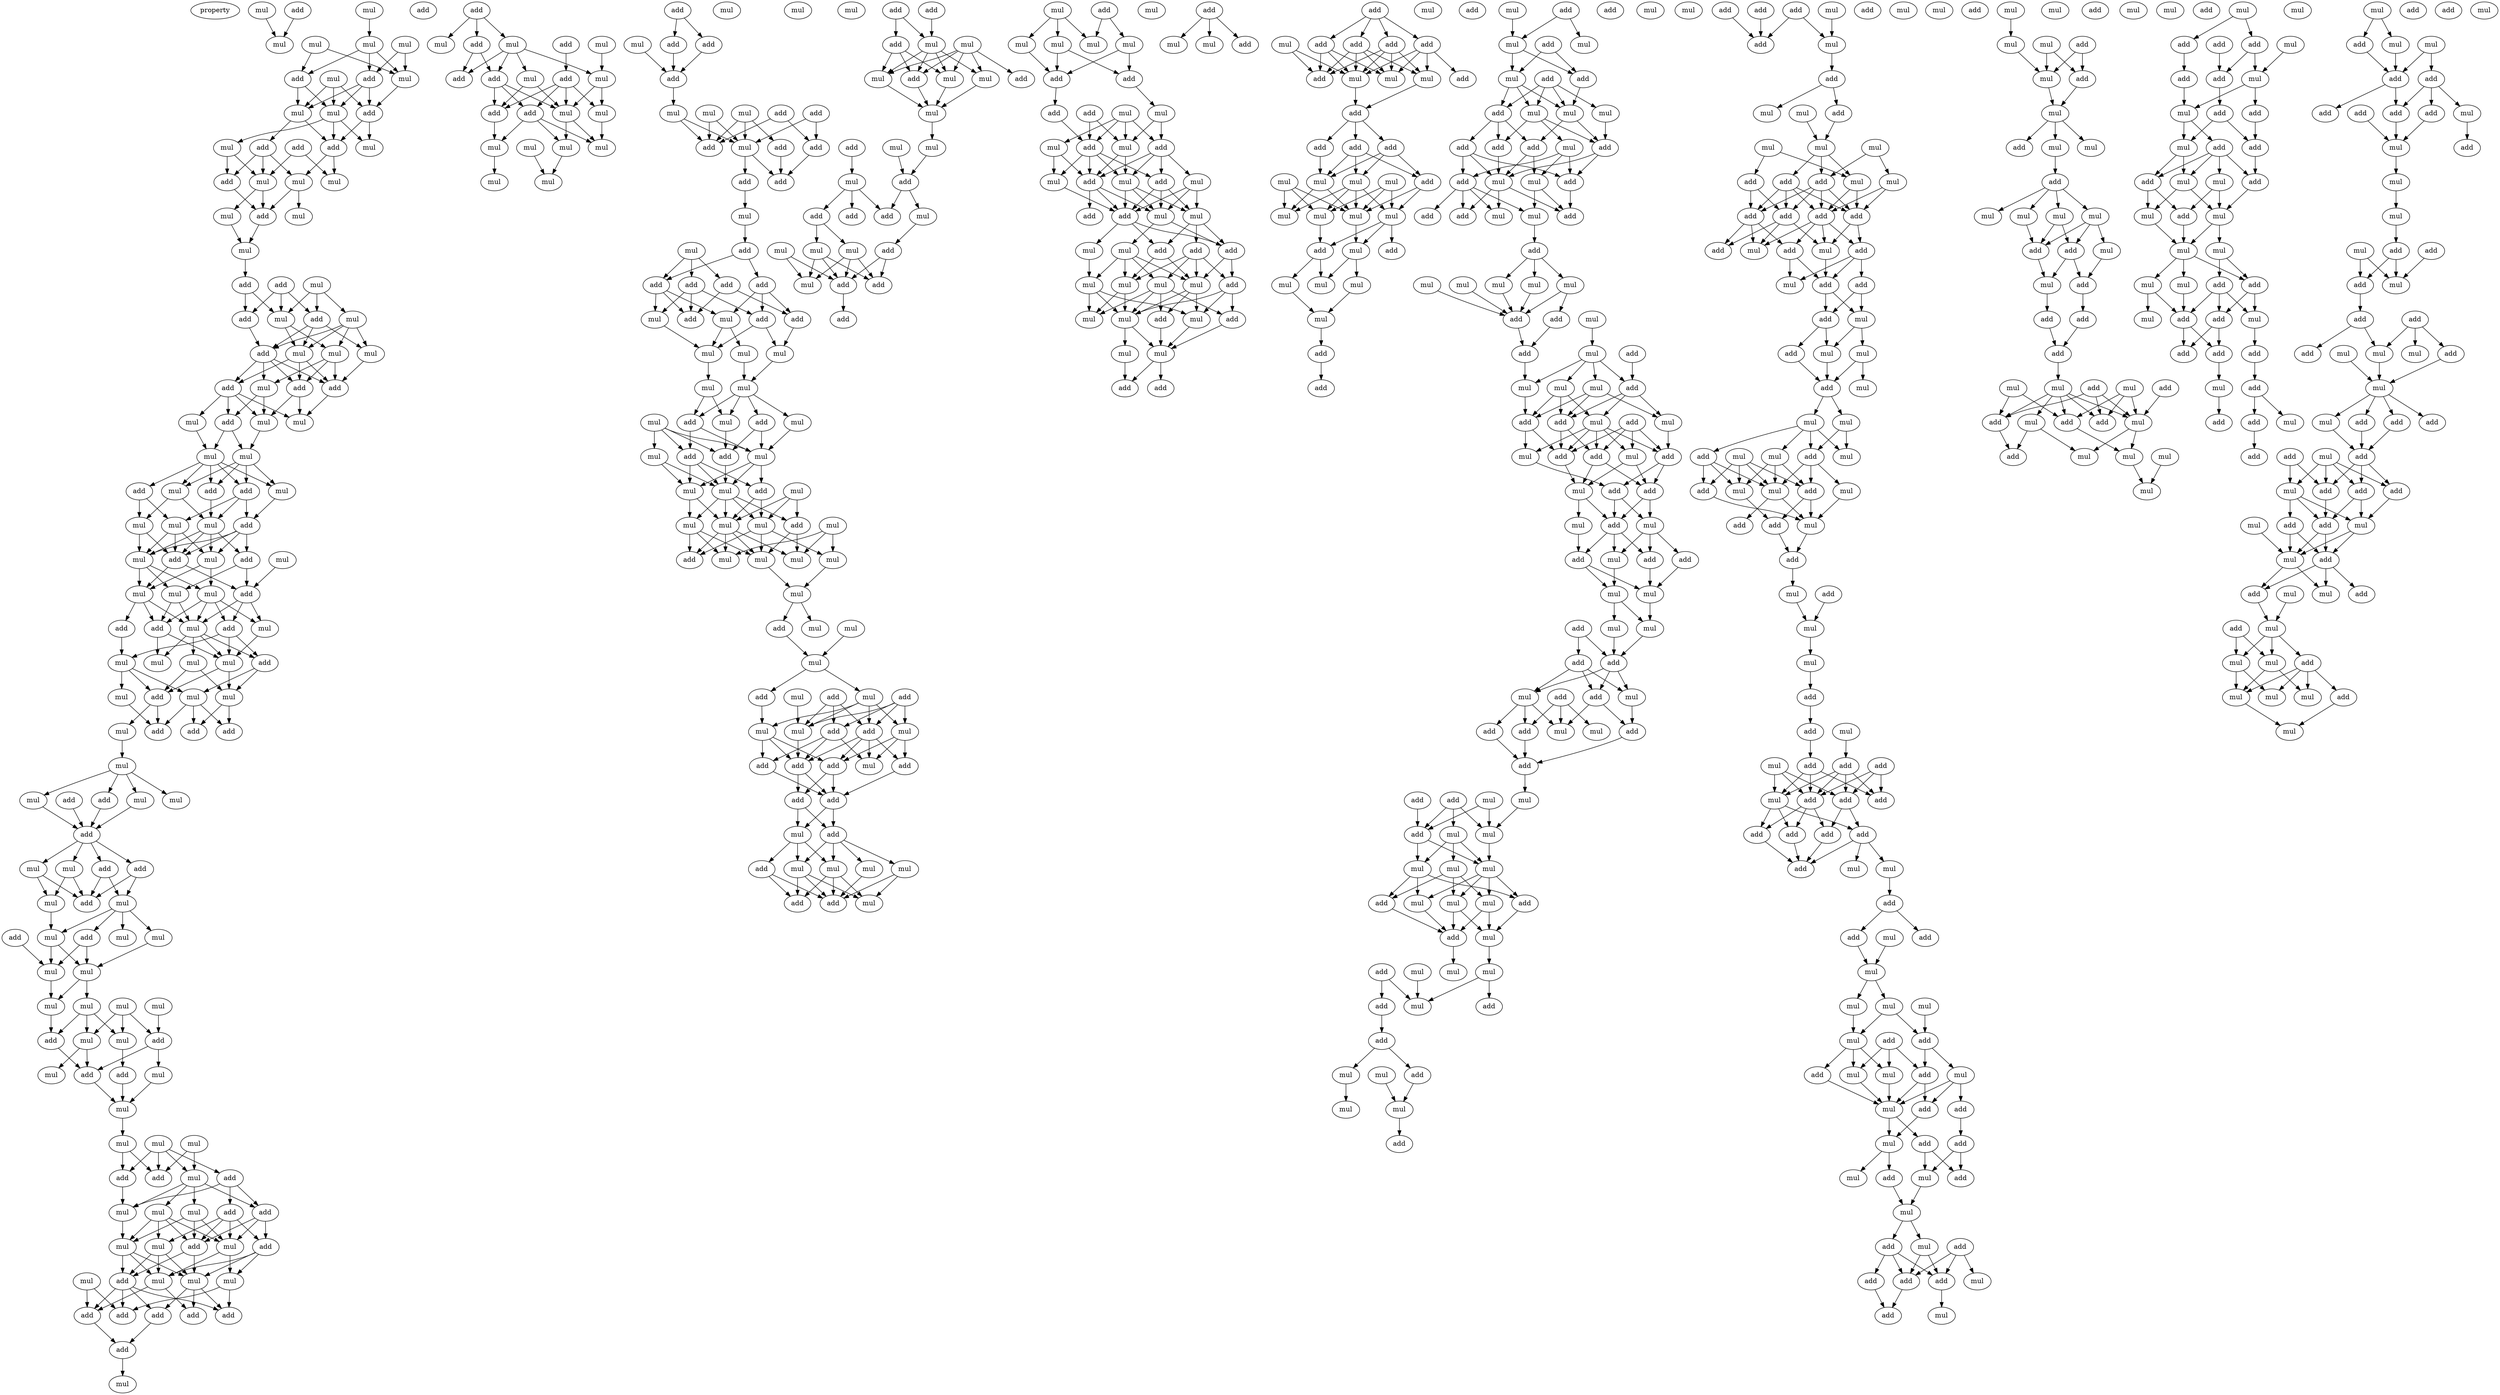 digraph {
    node [fontcolor=black]
    property [mul=2,lf=2.0]
    0 [ label = mul ];
    1 [ label = add ];
    2 [ label = mul ];
    3 [ label = mul ];
    4 [ label = mul ];
    5 [ label = mul ];
    6 [ label = mul ];
    7 [ label = add ];
    8 [ label = mul ];
    9 [ label = mul ];
    10 [ label = add ];
    11 [ label = add ];
    12 [ label = mul ];
    13 [ label = mul ];
    14 [ label = add ];
    15 [ label = add ];
    16 [ label = mul ];
    17 [ label = add ];
    18 [ label = mul ];
    19 [ label = mul ];
    20 [ label = mul ];
    21 [ label = mul ];
    22 [ label = add ];
    23 [ label = mul ];
    24 [ label = mul ];
    25 [ label = add ];
    26 [ label = mul ];
    27 [ label = add ];
    28 [ label = add ];
    29 [ label = mul ];
    30 [ label = mul ];
    31 [ label = add ];
    32 [ label = mul ];
    33 [ label = add ];
    34 [ label = add ];
    35 [ label = mul ];
    36 [ label = mul ];
    37 [ label = mul ];
    38 [ label = mul ];
    39 [ label = add ];
    40 [ label = add ];
    41 [ label = add ];
    42 [ label = add ];
    43 [ label = mul ];
    44 [ label = mul ];
    45 [ label = mul ];
    46 [ label = mul ];
    47 [ label = mul ];
    48 [ label = mul ];
    49 [ label = add ];
    50 [ label = mul ];
    51 [ label = add ];
    52 [ label = add ];
    53 [ label = add ];
    54 [ label = mul ];
    55 [ label = mul ];
    56 [ label = mul ];
    57 [ label = mul ];
    58 [ label = mul ];
    59 [ label = mul ];
    60 [ label = add ];
    61 [ label = add ];
    62 [ label = mul ];
    63 [ label = add ];
    64 [ label = mul ];
    65 [ label = mul ];
    66 [ label = add ];
    67 [ label = add ];
    68 [ label = mul ];
    69 [ label = mul ];
    70 [ label = add ];
    71 [ label = add ];
    72 [ label = mul ];
    73 [ label = mul ];
    74 [ label = mul ];
    75 [ label = mul ];
    76 [ label = mul ];
    77 [ label = mul ];
    78 [ label = add ];
    79 [ label = mul ];
    80 [ label = add ];
    81 [ label = mul ];
    82 [ label = add ];
    83 [ label = add ];
    84 [ label = mul ];
    85 [ label = add ];
    86 [ label = add ];
    87 [ label = mul ];
    88 [ label = mul ];
    89 [ label = mul ];
    90 [ label = add ];
    91 [ label = mul ];
    92 [ label = mul ];
    93 [ label = add ];
    94 [ label = add ];
    95 [ label = mul ];
    96 [ label = add ];
    97 [ label = mul ];
    98 [ label = mul ];
    99 [ label = add ];
    100 [ label = add ];
    101 [ label = mul ];
    102 [ label = mul ];
    103 [ label = mul ];
    104 [ label = mul ];
    105 [ label = mul ];
    106 [ label = mul ];
    107 [ label = mul ];
    108 [ label = mul ];
    109 [ label = mul ];
    110 [ label = add ];
    111 [ label = add ];
    112 [ label = mul ];
    113 [ label = mul ];
    114 [ label = add ];
    115 [ label = mul ];
    116 [ label = add ];
    117 [ label = mul ];
    118 [ label = mul ];
    119 [ label = mul ];
    120 [ label = mul ];
    121 [ label = add ];
    122 [ label = add ];
    123 [ label = mul ];
    124 [ label = add ];
    125 [ label = mul ];
    126 [ label = mul ];
    127 [ label = add ];
    128 [ label = add ];
    129 [ label = mul ];
    130 [ label = mul ];
    131 [ label = mul ];
    132 [ label = mul ];
    133 [ label = add ];
    134 [ label = add ];
    135 [ label = add ];
    136 [ label = mul ];
    137 [ label = mul ];
    138 [ label = mul ];
    139 [ label = mul ];
    140 [ label = add ];
    141 [ label = add ];
    142 [ label = add ];
    143 [ label = add ];
    144 [ label = add ];
    145 [ label = add ];
    146 [ label = add ];
    147 [ label = mul ];
    148 [ label = add ];
    149 [ label = mul ];
    150 [ label = add ];
    151 [ label = add ];
    152 [ label = mul ];
    153 [ label = mul ];
    154 [ label = add ];
    155 [ label = mul ];
    156 [ label = add ];
    157 [ label = mul ];
    158 [ label = add ];
    159 [ label = mul ];
    160 [ label = mul ];
    161 [ label = add ];
    162 [ label = add ];
    163 [ label = mul ];
    164 [ label = mul ];
    165 [ label = mul ];
    166 [ label = mul ];
    167 [ label = mul ];
    168 [ label = mul ];
    169 [ label = add ];
    170 [ label = mul ];
    171 [ label = mul ];
    172 [ label = add ];
    173 [ label = add ];
    174 [ label = add ];
    175 [ label = mul ];
    176 [ label = mul ];
    177 [ label = add ];
    178 [ label = mul ];
    179 [ label = add ];
    180 [ label = mul ];
    181 [ label = add ];
    182 [ label = add ];
    183 [ label = add ];
    184 [ label = mul ];
    185 [ label = add ];
    186 [ label = add ];
    187 [ label = mul ];
    188 [ label = mul ];
    189 [ label = add ];
    190 [ label = add ];
    191 [ label = add ];
    192 [ label = add ];
    193 [ label = add ];
    194 [ label = add ];
    195 [ label = add ];
    196 [ label = mul ];
    197 [ label = add ];
    198 [ label = mul ];
    199 [ label = mul ];
    200 [ label = mul ];
    201 [ label = mul ];
    202 [ label = mul ];
    203 [ label = mul ];
    204 [ label = mul ];
    205 [ label = mul ];
    206 [ label = add ];
    207 [ label = mul ];
    208 [ label = add ];
    209 [ label = mul ];
    210 [ label = mul ];
    211 [ label = add ];
    212 [ label = add ];
    213 [ label = mul ];
    214 [ label = add ];
    215 [ label = mul ];
    216 [ label = mul ];
    217 [ label = mul ];
    218 [ label = mul ];
    219 [ label = mul ];
    220 [ label = mul ];
    221 [ label = add ];
    222 [ label = mul ];
    223 [ label = mul ];
    224 [ label = add ];
    225 [ label = mul ];
    226 [ label = mul ];
    227 [ label = mul ];
    228 [ label = mul ];
    229 [ label = mul ];
    230 [ label = mul ];
    231 [ label = add ];
    232 [ label = mul ];
    233 [ label = add ];
    234 [ label = mul ];
    235 [ label = add ];
    236 [ label = add ];
    237 [ label = mul ];
    238 [ label = mul ];
    239 [ label = mul ];
    240 [ label = mul ];
    241 [ label = add ];
    242 [ label = add ];
    243 [ label = add ];
    244 [ label = add ];
    245 [ label = mul ];
    246 [ label = add ];
    247 [ label = add ];
    248 [ label = add ];
    249 [ label = add ];
    250 [ label = mul ];
    251 [ label = add ];
    252 [ label = mul ];
    253 [ label = mul ];
    254 [ label = mul ];
    255 [ label = mul ];
    256 [ label = add ];
    257 [ label = add ];
    258 [ label = add ];
    259 [ label = mul ];
    260 [ label = add ];
    261 [ label = add ];
    262 [ label = add ];
    263 [ label = mul ];
    264 [ label = mul ];
    265 [ label = add ];
    266 [ label = mul ];
    267 [ label = add ];
    268 [ label = mul ];
    269 [ label = mul ];
    270 [ label = mul ];
    271 [ label = mul ];
    272 [ label = add ];
    273 [ label = mul ];
    274 [ label = add ];
    275 [ label = mul ];
    276 [ label = add ];
    277 [ label = mul ];
    278 [ label = add ];
    279 [ label = add ];
    280 [ label = mul ];
    281 [ label = mul ];
    282 [ label = add ];
    283 [ label = mul ];
    284 [ label = mul ];
    285 [ label = add ];
    286 [ label = add ];
    287 [ label = add ];
    288 [ label = mul ];
    289 [ label = add ];
    290 [ label = mul ];
    291 [ label = mul ];
    292 [ label = mul ];
    293 [ label = mul ];
    294 [ label = mul ];
    295 [ label = add ];
    296 [ label = add ];
    297 [ label = mul ];
    298 [ label = add ];
    299 [ label = add ];
    300 [ label = mul ];
    301 [ label = add ];
    302 [ label = add ];
    303 [ label = mul ];
    304 [ label = mul ];
    305 [ label = mul ];
    306 [ label = add ];
    307 [ label = add ];
    308 [ label = mul ];
    309 [ label = mul ];
    310 [ label = add ];
    311 [ label = add ];
    312 [ label = mul ];
    313 [ label = mul ];
    314 [ label = mul ];
    315 [ label = add ];
    316 [ label = mul ];
    317 [ label = add ];
    318 [ label = add ];
    319 [ label = add ];
    320 [ label = mul ];
    321 [ label = mul ];
    322 [ label = mul ];
    323 [ label = mul ];
    324 [ label = mul ];
    325 [ label = add ];
    326 [ label = mul ];
    327 [ label = mul ];
    328 [ label = add ];
    329 [ label = mul ];
    330 [ label = mul ];
    331 [ label = add ];
    332 [ label = add ];
    333 [ label = add ];
    334 [ label = mul ];
    335 [ label = mul ];
    336 [ label = add ];
    337 [ label = add ];
    338 [ label = add ];
    339 [ label = add ];
    340 [ label = add ];
    341 [ label = add ];
    342 [ label = mul ];
    343 [ label = mul ];
    344 [ label = mul ];
    345 [ label = add ];
    346 [ label = mul ];
    347 [ label = add ];
    348 [ label = add ];
    349 [ label = add ];
    350 [ label = add ];
    351 [ label = add ];
    352 [ label = mul ];
    353 [ label = mul ];
    354 [ label = mul ];
    355 [ label = mul ];
    356 [ label = add ];
    357 [ label = mul ];
    358 [ label = mul ];
    359 [ label = mul ];
    360 [ label = mul ];
    361 [ label = mul ];
    362 [ label = add ];
    363 [ label = add ];
    364 [ label = mul ];
    365 [ label = mul ];
    366 [ label = mul ];
    367 [ label = mul ];
    368 [ label = mul ];
    369 [ label = add ];
    370 [ label = add ];
    371 [ label = add ];
    372 [ label = add ];
    373 [ label = mul ];
    374 [ label = mul ];
    375 [ label = add ];
    376 [ label = mul ];
    377 [ label = add ];
    378 [ label = mul ];
    379 [ label = add ];
    380 [ label = mul ];
    381 [ label = mul ];
    382 [ label = mul ];
    383 [ label = add ];
    384 [ label = mul ];
    385 [ label = add ];
    386 [ label = add ];
    387 [ label = add ];
    388 [ label = add ];
    389 [ label = mul ];
    390 [ label = mul ];
    391 [ label = add ];
    392 [ label = add ];
    393 [ label = mul ];
    394 [ label = mul ];
    395 [ label = add ];
    396 [ label = add ];
    397 [ label = add ];
    398 [ label = add ];
    399 [ label = mul ];
    400 [ label = mul ];
    401 [ label = mul ];
    402 [ label = mul ];
    403 [ label = mul ];
    404 [ label = add ];
    405 [ label = mul ];
    406 [ label = add ];
    407 [ label = add ];
    408 [ label = add ];
    409 [ label = mul ];
    410 [ label = add ];
    411 [ label = mul ];
    412 [ label = mul ];
    413 [ label = mul ];
    414 [ label = mul ];
    415 [ label = add ];
    416 [ label = mul ];
    417 [ label = add ];
    418 [ label = add ];
    419 [ label = mul ];
    420 [ label = mul ];
    421 [ label = add ];
    422 [ label = add ];
    423 [ label = add ];
    424 [ label = mul ];
    425 [ label = add ];
    426 [ label = add ];
    427 [ label = add ];
    428 [ label = mul ];
    429 [ label = mul ];
    430 [ label = mul ];
    431 [ label = add ];
    432 [ label = add ];
    433 [ label = add ];
    434 [ label = add ];
    435 [ label = mul ];
    436 [ label = mul ];
    437 [ label = mul ];
    438 [ label = add ];
    439 [ label = mul ];
    440 [ label = add ];
    441 [ label = add ];
    442 [ label = add ];
    443 [ label = mul ];
    444 [ label = mul ];
    445 [ label = add ];
    446 [ label = mul ];
    447 [ label = add ];
    448 [ label = mul ];
    449 [ label = add ];
    450 [ label = add ];
    451 [ label = add ];
    452 [ label = add ];
    453 [ label = mul ];
    454 [ label = mul ];
    455 [ label = add ];
    456 [ label = add ];
    457 [ label = mul ];
    458 [ label = mul ];
    459 [ label = mul ];
    460 [ label = mul ];
    461 [ label = mul ];
    462 [ label = add ];
    463 [ label = mul ];
    464 [ label = add ];
    465 [ label = mul ];
    466 [ label = mul ];
    467 [ label = add ];
    468 [ label = mul ];
    469 [ label = mul ];
    470 [ label = add ];
    471 [ label = mul ];
    472 [ label = mul ];
    473 [ label = mul ];
    474 [ label = add ];
    475 [ label = add ];
    476 [ label = add ];
    477 [ label = mul ];
    478 [ label = mul ];
    479 [ label = add ];
    480 [ label = mul ];
    481 [ label = mul ];
    482 [ label = mul ];
    483 [ label = mul ];
    484 [ label = add ];
    485 [ label = add ];
    486 [ label = mul ];
    487 [ label = add ];
    488 [ label = add ];
    489 [ label = add ];
    490 [ label = add ];
    491 [ label = mul ];
    492 [ label = add ];
    493 [ label = mul ];
    494 [ label = mul ];
    495 [ label = add ];
    496 [ label = mul ];
    497 [ label = mul ];
    498 [ label = mul ];
    499 [ label = add ];
    500 [ label = add ];
    501 [ label = add ];
    502 [ label = mul ];
    503 [ label = mul ];
    504 [ label = add ];
    505 [ label = add ];
    506 [ label = add ];
    507 [ label = add ];
    508 [ label = add ];
    509 [ label = add ];
    510 [ label = mul ];
    511 [ label = mul ];
    512 [ label = add ];
    513 [ label = add ];
    514 [ label = add ];
    515 [ label = mul ];
    516 [ label = mul ];
    517 [ label = add ];
    518 [ label = add ];
    519 [ label = mul ];
    520 [ label = mul ];
    521 [ label = add ];
    522 [ label = mul ];
    523 [ label = mul ];
    524 [ label = mul ];
    525 [ label = mul ];
    526 [ label = add ];
    527 [ label = add ];
    528 [ label = mul ];
    529 [ label = mul ];
    530 [ label = mul ];
    531 [ label = mul ];
    532 [ label = mul ];
    533 [ label = add ];
    534 [ label = add ];
    535 [ label = add ];
    536 [ label = mul ];
    537 [ label = add ];
    538 [ label = add ];
    539 [ label = mul ];
    540 [ label = add ];
    541 [ label = mul ];
    542 [ label = mul ];
    543 [ label = mul ];
    544 [ label = add ];
    545 [ label = add ];
    546 [ label = mul ];
    547 [ label = mul ];
    548 [ label = add ];
    549 [ label = add ];
    550 [ label = add ];
    551 [ label = add ];
    552 [ label = add ];
    553 [ label = mul ];
    554 [ label = add ];
    555 [ label = add ];
    556 [ label = add ];
    557 [ label = mul ];
    558 [ label = add ];
    559 [ label = add ];
    560 [ label = add ];
    561 [ label = mul ];
    562 [ label = mul ];
    563 [ label = add ];
    564 [ label = add ];
    565 [ label = add ];
    566 [ label = mul ];
    567 [ label = mul ];
    568 [ label = mul ];
    569 [ label = mul ];
    570 [ label = mul ];
    571 [ label = mul ];
    572 [ label = add ];
    573 [ label = add ];
    574 [ label = add ];
    575 [ label = mul ];
    576 [ label = add ];
    577 [ label = mul ];
    578 [ label = mul ];
    579 [ label = add ];
    580 [ label = add ];
    581 [ label = mul ];
    582 [ label = mul ];
    583 [ label = add ];
    584 [ label = add ];
    585 [ label = mul ];
    586 [ label = add ];
    587 [ label = mul ];
    588 [ label = add ];
    589 [ label = mul ];
    590 [ label = mul ];
    591 [ label = add ];
    592 [ label = add ];
    593 [ label = mul ];
    594 [ label = add ];
    595 [ label = add ];
    596 [ label = add ];
    597 [ label = add ];
    598 [ label = mul ];
    599 [ label = add ];
    600 [ label = mul ];
    601 [ label = mul ];
    602 [ label = mul ];
    603 [ label = mul ];
    604 [ label = add ];
    605 [ label = add ];
    606 [ label = mul ];
    607 [ label = add ];
    608 [ label = mul ];
    609 [ label = add ];
    610 [ label = mul ];
    611 [ label = mul ];
    612 [ label = mul ];
    613 [ label = add ];
    614 [ label = mul ];
    615 [ label = mul ];
    616 [ label = mul ];
    617 [ label = mul ];
    618 [ label = add ];
    619 [ label = add ];
    620 [ label = mul ];
    621 [ label = mul ];
    622 [ label = add ];
    623 [ label = mul ];
    624 [ label = add ];
    625 [ label = add ];
    626 [ label = add ];
    627 [ label = add ];
    628 [ label = mul ];
    629 [ label = mul ];
    630 [ label = add ];
    631 [ label = add ];
    632 [ label = mul ];
    633 [ label = add ];
    634 [ label = add ];
    635 [ label = mul ];
    636 [ label = mul ];
    637 [ label = add ];
    638 [ label = mul ];
    639 [ label = mul ];
    640 [ label = add ];
    641 [ label = mul ];
    642 [ label = mul ];
    643 [ label = mul ];
    644 [ label = mul ];
    645 [ label = add ];
    646 [ label = add ];
    647 [ label = add ];
    648 [ label = mul ];
    649 [ label = add ];
    650 [ label = add ];
    651 [ label = add ];
    652 [ label = mul ];
    653 [ label = add ];
    654 [ label = mul ];
    655 [ label = add ];
    656 [ label = add ];
    657 [ label = add ];
    658 [ label = add ];
    659 [ label = mul ];
    660 [ label = mul ];
    661 [ label = mul ];
    662 [ label = mul ];
    663 [ label = add ];
    664 [ label = mul ];
    665 [ label = mul ];
    666 [ label = add ];
    667 [ label = mul ];
    668 [ label = mul ];
    669 [ label = add ];
    670 [ label = add ];
    671 [ label = mul ];
    672 [ label = add ];
    673 [ label = mul ];
    674 [ label = add ];
    675 [ label = add ];
    676 [ label = add ];
    677 [ label = add ];
    678 [ label = mul ];
    679 [ label = mul ];
    680 [ label = add ];
    681 [ label = add ];
    682 [ label = add ];
    683 [ label = mul ];
    684 [ label = mul ];
    685 [ label = add ];
    686 [ label = mul ];
    687 [ label = mul ];
    688 [ label = add ];
    689 [ label = add ];
    690 [ label = add ];
    691 [ label = add ];
    692 [ label = add ];
    693 [ label = add ];
    694 [ label = add ];
    695 [ label = mul ];
    696 [ label = add ];
    697 [ label = mul ];
    698 [ label = mul ];
    699 [ label = mul ];
    700 [ label = add ];
    701 [ label = add ];
    702 [ label = add ];
    703 [ label = mul ];
    704 [ label = add ];
    705 [ label = mul ];
    706 [ label = add ];
    707 [ label = mul ];
    708 [ label = add ];
    709 [ label = add ];
    710 [ label = mul ];
    711 [ label = add ];
    712 [ label = mul ];
    713 [ label = mul ];
    714 [ label = mul ];
    715 [ label = mul ];
    716 [ label = add ];
    717 [ label = add ];
    718 [ label = add ];
    719 [ label = mul ];
    720 [ label = add ];
    721 [ label = add ];
    722 [ label = add ];
    723 [ label = add ];
    724 [ label = mul ];
    725 [ label = add ];
    726 [ label = mul ];
    727 [ label = mul ];
    728 [ label = add ];
    729 [ label = add ];
    730 [ label = mul ];
    731 [ label = add ];
    732 [ label = add ];
    733 [ label = mul ];
    734 [ label = mul ];
    735 [ label = add ];
    736 [ label = add ];
    737 [ label = mul ];
    738 [ label = mul ];
    739 [ label = add ];
    740 [ label = mul ];
    741 [ label = mul ];
    742 [ label = mul ];
    743 [ label = mul ];
    744 [ label = add ];
    745 [ label = mul ];
    0 -> 2 [ name = 0 ];
    1 -> 2 [ name = 1 ];
    3 -> 5 [ name = 2 ];
    4 -> 8 [ name = 3 ];
    4 -> 10 [ name = 4 ];
    5 -> 7 [ name = 5 ];
    5 -> 8 [ name = 6 ];
    5 -> 10 [ name = 7 ];
    6 -> 7 [ name = 8 ];
    6 -> 8 [ name = 9 ];
    7 -> 12 [ name = 10 ];
    7 -> 13 [ name = 11 ];
    8 -> 11 [ name = 12 ];
    9 -> 11 [ name = 13 ];
    9 -> 12 [ name = 14 ];
    9 -> 13 [ name = 15 ];
    10 -> 11 [ name = 16 ];
    10 -> 12 [ name = 17 ];
    10 -> 13 [ name = 18 ];
    11 -> 16 [ name = 19 ];
    11 -> 17 [ name = 20 ];
    12 -> 16 [ name = 21 ];
    12 -> 17 [ name = 22 ];
    12 -> 18 [ name = 23 ];
    13 -> 15 [ name = 24 ];
    13 -> 17 [ name = 25 ];
    14 -> 19 [ name = 26 ];
    14 -> 21 [ name = 27 ];
    15 -> 20 [ name = 28 ];
    15 -> 21 [ name = 29 ];
    15 -> 22 [ name = 30 ];
    17 -> 19 [ name = 31 ];
    17 -> 20 [ name = 32 ];
    18 -> 21 [ name = 33 ];
    18 -> 22 [ name = 34 ];
    20 -> 24 [ name = 35 ];
    20 -> 25 [ name = 36 ];
    21 -> 23 [ name = 37 ];
    21 -> 25 [ name = 38 ];
    22 -> 25 [ name = 39 ];
    23 -> 26 [ name = 40 ];
    25 -> 26 [ name = 41 ];
    26 -> 28 [ name = 42 ];
    27 -> 30 [ name = 43 ];
    27 -> 31 [ name = 44 ];
    27 -> 33 [ name = 45 ];
    28 -> 30 [ name = 46 ];
    28 -> 31 [ name = 47 ];
    29 -> 30 [ name = 48 ];
    29 -> 32 [ name = 49 ];
    29 -> 33 [ name = 50 ];
    30 -> 36 [ name = 51 ];
    30 -> 37 [ name = 52 ];
    31 -> 34 [ name = 53 ];
    32 -> 34 [ name = 54 ];
    32 -> 35 [ name = 55 ];
    32 -> 36 [ name = 56 ];
    32 -> 37 [ name = 57 ];
    33 -> 34 [ name = 58 ];
    33 -> 35 [ name = 59 ];
    33 -> 36 [ name = 60 ];
    34 -> 38 [ name = 61 ];
    34 -> 39 [ name = 62 ];
    34 -> 40 [ name = 63 ];
    34 -> 41 [ name = 64 ];
    35 -> 39 [ name = 65 ];
    36 -> 39 [ name = 66 ];
    36 -> 40 [ name = 67 ];
    36 -> 41 [ name = 68 ];
    37 -> 38 [ name = 69 ];
    37 -> 39 [ name = 70 ];
    37 -> 41 [ name = 71 ];
    38 -> 42 [ name = 72 ];
    38 -> 43 [ name = 73 ];
    39 -> 45 [ name = 74 ];
    40 -> 42 [ name = 75 ];
    40 -> 43 [ name = 76 ];
    40 -> 44 [ name = 77 ];
    40 -> 45 [ name = 78 ];
    41 -> 43 [ name = 79 ];
    41 -> 45 [ name = 80 ];
    42 -> 46 [ name = 81 ];
    42 -> 47 [ name = 82 ];
    43 -> 46 [ name = 83 ];
    44 -> 47 [ name = 84 ];
    46 -> 48 [ name = 85 ];
    46 -> 49 [ name = 86 ];
    46 -> 50 [ name = 87 ];
    46 -> 51 [ name = 88 ];
    47 -> 48 [ name = 89 ];
    47 -> 49 [ name = 90 ];
    47 -> 50 [ name = 91 ];
    47 -> 51 [ name = 92 ];
    47 -> 52 [ name = 93 ];
    48 -> 54 [ name = 94 ];
    48 -> 55 [ name = 95 ];
    49 -> 53 [ name = 96 ];
    49 -> 54 [ name = 97 ];
    49 -> 56 [ name = 98 ];
    50 -> 53 [ name = 99 ];
    51 -> 54 [ name = 100 ];
    52 -> 55 [ name = 101 ];
    52 -> 56 [ name = 102 ];
    53 -> 57 [ name = 103 ];
    53 -> 58 [ name = 104 ];
    53 -> 60 [ name = 105 ];
    53 -> 61 [ name = 106 ];
    54 -> 57 [ name = 107 ];
    54 -> 58 [ name = 108 ];
    54 -> 60 [ name = 109 ];
    54 -> 61 [ name = 110 ];
    55 -> 58 [ name = 111 ];
    55 -> 61 [ name = 112 ];
    56 -> 57 [ name = 113 ];
    56 -> 58 [ name = 114 ];
    56 -> 61 [ name = 115 ];
    57 -> 62 [ name = 116 ];
    57 -> 65 [ name = 117 ];
    58 -> 62 [ name = 118 ];
    58 -> 64 [ name = 119 ];
    58 -> 65 [ name = 120 ];
    59 -> 63 [ name = 121 ];
    60 -> 63 [ name = 122 ];
    60 -> 64 [ name = 123 ];
    61 -> 62 [ name = 124 ];
    61 -> 63 [ name = 125 ];
    62 -> 66 [ name = 126 ];
    62 -> 69 [ name = 127 ];
    62 -> 70 [ name = 128 ];
    63 -> 67 [ name = 129 ];
    63 -> 68 [ name = 130 ];
    63 -> 69 [ name = 131 ];
    64 -> 66 [ name = 132 ];
    64 -> 69 [ name = 133 ];
    65 -> 66 [ name = 134 ];
    65 -> 67 [ name = 135 ];
    65 -> 68 [ name = 136 ];
    65 -> 69 [ name = 137 ];
    66 -> 72 [ name = 138 ];
    66 -> 74 [ name = 139 ];
    67 -> 71 [ name = 140 ];
    67 -> 72 [ name = 141 ];
    67 -> 73 [ name = 142 ];
    68 -> 72 [ name = 143 ];
    69 -> 71 [ name = 144 ];
    69 -> 72 [ name = 145 ];
    69 -> 74 [ name = 146 ];
    69 -> 75 [ name = 147 ];
    70 -> 73 [ name = 148 ];
    71 -> 77 [ name = 149 ];
    71 -> 79 [ name = 150 ];
    72 -> 77 [ name = 151 ];
    72 -> 78 [ name = 152 ];
    73 -> 76 [ name = 153 ];
    73 -> 78 [ name = 154 ];
    73 -> 79 [ name = 155 ];
    75 -> 77 [ name = 156 ];
    75 -> 78 [ name = 157 ];
    76 -> 83 [ name = 158 ];
    77 -> 80 [ name = 159 ];
    77 -> 82 [ name = 160 ];
    78 -> 81 [ name = 161 ];
    78 -> 83 [ name = 162 ];
    79 -> 80 [ name = 163 ];
    79 -> 82 [ name = 164 ];
    79 -> 83 [ name = 165 ];
    81 -> 84 [ name = 166 ];
    84 -> 85 [ name = 167 ];
    84 -> 87 [ name = 168 ];
    84 -> 88 [ name = 169 ];
    84 -> 89 [ name = 170 ];
    85 -> 90 [ name = 171 ];
    86 -> 90 [ name = 172 ];
    87 -> 90 [ name = 173 ];
    89 -> 90 [ name = 174 ];
    90 -> 91 [ name = 175 ];
    90 -> 92 [ name = 176 ];
    90 -> 93 [ name = 177 ];
    90 -> 94 [ name = 178 ];
    91 -> 95 [ name = 179 ];
    91 -> 96 [ name = 180 ];
    92 -> 95 [ name = 181 ];
    92 -> 96 [ name = 182 ];
    93 -> 96 [ name = 183 ];
    93 -> 97 [ name = 184 ];
    94 -> 96 [ name = 185 ];
    94 -> 97 [ name = 186 ];
    95 -> 98 [ name = 187 ];
    97 -> 98 [ name = 188 ];
    97 -> 100 [ name = 189 ];
    97 -> 101 [ name = 190 ];
    97 -> 102 [ name = 191 ];
    98 -> 103 [ name = 192 ];
    98 -> 104 [ name = 193 ];
    99 -> 103 [ name = 194 ];
    100 -> 103 [ name = 195 ];
    100 -> 104 [ name = 196 ];
    101 -> 104 [ name = 197 ];
    103 -> 106 [ name = 198 ];
    104 -> 106 [ name = 199 ];
    104 -> 108 [ name = 200 ];
    105 -> 110 [ name = 201 ];
    106 -> 111 [ name = 202 ];
    107 -> 109 [ name = 203 ];
    107 -> 110 [ name = 204 ];
    107 -> 112 [ name = 205 ];
    108 -> 109 [ name = 206 ];
    108 -> 111 [ name = 207 ];
    108 -> 112 [ name = 208 ];
    109 -> 116 [ name = 209 ];
    110 -> 114 [ name = 210 ];
    110 -> 115 [ name = 211 ];
    111 -> 114 [ name = 212 ];
    112 -> 113 [ name = 213 ];
    112 -> 114 [ name = 214 ];
    114 -> 117 [ name = 215 ];
    115 -> 117 [ name = 216 ];
    116 -> 117 [ name = 217 ];
    117 -> 120 [ name = 218 ];
    118 -> 123 [ name = 219 ];
    118 -> 124 [ name = 220 ];
    119 -> 121 [ name = 221 ];
    119 -> 122 [ name = 222 ];
    119 -> 123 [ name = 223 ];
    119 -> 124 [ name = 224 ];
    120 -> 122 [ name = 225 ];
    120 -> 124 [ name = 226 ];
    121 -> 126 [ name = 227 ];
    121 -> 127 [ name = 228 ];
    121 -> 128 [ name = 229 ];
    122 -> 126 [ name = 230 ];
    123 -> 125 [ name = 231 ];
    123 -> 126 [ name = 232 ];
    123 -> 127 [ name = 233 ];
    123 -> 129 [ name = 234 ];
    125 -> 130 [ name = 235 ];
    125 -> 131 [ name = 236 ];
    125 -> 132 [ name = 237 ];
    125 -> 133 [ name = 238 ];
    126 -> 132 [ name = 239 ];
    127 -> 130 [ name = 240 ];
    127 -> 133 [ name = 241 ];
    127 -> 134 [ name = 242 ];
    128 -> 130 [ name = 243 ];
    128 -> 131 [ name = 244 ];
    128 -> 133 [ name = 245 ];
    128 -> 134 [ name = 246 ];
    129 -> 130 [ name = 247 ];
    129 -> 132 [ name = 248 ];
    129 -> 133 [ name = 249 ];
    130 -> 138 [ name = 250 ];
    130 -> 139 [ name = 251 ];
    131 -> 135 [ name = 252 ];
    131 -> 137 [ name = 253 ];
    131 -> 139 [ name = 254 ];
    132 -> 135 [ name = 255 ];
    132 -> 137 [ name = 256 ];
    132 -> 139 [ name = 257 ];
    133 -> 135 [ name = 258 ];
    133 -> 137 [ name = 259 ];
    134 -> 137 [ name = 260 ];
    134 -> 138 [ name = 261 ];
    134 -> 139 [ name = 262 ];
    135 -> 140 [ name = 263 ];
    135 -> 141 [ name = 264 ];
    135 -> 143 [ name = 265 ];
    135 -> 144 [ name = 266 ];
    136 -> 140 [ name = 267 ];
    136 -> 143 [ name = 268 ];
    137 -> 141 [ name = 269 ];
    137 -> 142 [ name = 270 ];
    137 -> 144 [ name = 271 ];
    138 -> 140 [ name = 272 ];
    138 -> 144 [ name = 273 ];
    139 -> 142 [ name = 274 ];
    139 -> 143 [ name = 275 ];
    141 -> 145 [ name = 276 ];
    143 -> 145 [ name = 277 ];
    145 -> 147 [ name = 278 ];
    148 -> 150 [ name = 279 ];
    148 -> 152 [ name = 280 ];
    148 -> 153 [ name = 281 ];
    149 -> 155 [ name = 282 ];
    150 -> 154 [ name = 283 ];
    150 -> 158 [ name = 284 ];
    151 -> 156 [ name = 285 ];
    152 -> 154 [ name = 286 ];
    152 -> 155 [ name = 287 ];
    152 -> 157 [ name = 288 ];
    152 -> 158 [ name = 289 ];
    155 -> 159 [ name = 290 ];
    155 -> 160 [ name = 291 ];
    156 -> 159 [ name = 292 ];
    156 -> 160 [ name = 293 ];
    156 -> 161 [ name = 294 ];
    156 -> 162 [ name = 295 ];
    157 -> 160 [ name = 296 ];
    157 -> 161 [ name = 297 ];
    158 -> 160 [ name = 298 ];
    158 -> 161 [ name = 299 ];
    158 -> 162 [ name = 300 ];
    159 -> 163 [ name = 301 ];
    160 -> 163 [ name = 302 ];
    160 -> 166 [ name = 303 ];
    161 -> 165 [ name = 304 ];
    162 -> 163 [ name = 305 ];
    162 -> 165 [ name = 306 ];
    162 -> 166 [ name = 307 ];
    164 -> 168 [ name = 308 ];
    165 -> 167 [ name = 309 ];
    166 -> 168 [ name = 310 ];
    169 -> 172 [ name = 311 ];
    169 -> 173 [ name = 312 ];
    170 -> 174 [ name = 313 ];
    172 -> 174 [ name = 314 ];
    173 -> 174 [ name = 315 ];
    174 -> 178 [ name = 316 ];
    175 -> 180 [ name = 317 ];
    175 -> 181 [ name = 318 ];
    175 -> 183 [ name = 319 ];
    176 -> 180 [ name = 320 ];
    176 -> 181 [ name = 321 ];
    177 -> 181 [ name = 322 ];
    177 -> 182 [ name = 323 ];
    178 -> 180 [ name = 324 ];
    178 -> 181 [ name = 325 ];
    179 -> 180 [ name = 326 ];
    179 -> 182 [ name = 327 ];
    180 -> 185 [ name = 328 ];
    180 -> 186 [ name = 329 ];
    182 -> 185 [ name = 330 ];
    183 -> 185 [ name = 331 ];
    186 -> 187 [ name = 332 ];
    187 -> 189 [ name = 333 ];
    188 -> 190 [ name = 334 ];
    188 -> 192 [ name = 335 ];
    188 -> 193 [ name = 336 ];
    189 -> 191 [ name = 337 ];
    189 -> 193 [ name = 338 ];
    190 -> 195 [ name = 339 ];
    190 -> 197 [ name = 340 ];
    191 -> 194 [ name = 341 ];
    191 -> 195 [ name = 342 ];
    191 -> 196 [ name = 343 ];
    192 -> 194 [ name = 344 ];
    192 -> 197 [ name = 345 ];
    192 -> 198 [ name = 346 ];
    193 -> 196 [ name = 347 ];
    193 -> 197 [ name = 348 ];
    193 -> 198 [ name = 349 ];
    194 -> 199 [ name = 350 ];
    194 -> 200 [ name = 351 ];
    195 -> 200 [ name = 352 ];
    196 -> 199 [ name = 353 ];
    196 -> 201 [ name = 354 ];
    198 -> 199 [ name = 355 ];
    199 -> 202 [ name = 356 ];
    200 -> 203 [ name = 357 ];
    201 -> 203 [ name = 358 ];
    202 -> 207 [ name = 359 ];
    202 -> 208 [ name = 360 ];
    203 -> 205 [ name = 361 ];
    203 -> 206 [ name = 362 ];
    203 -> 207 [ name = 363 ];
    203 -> 208 [ name = 364 ];
    204 -> 209 [ name = 365 ];
    204 -> 210 [ name = 366 ];
    204 -> 211 [ name = 367 ];
    204 -> 212 [ name = 368 ];
    205 -> 209 [ name = 369 ];
    206 -> 209 [ name = 370 ];
    206 -> 211 [ name = 371 ];
    207 -> 211 [ name = 372 ];
    208 -> 209 [ name = 373 ];
    208 -> 212 [ name = 374 ];
    209 -> 213 [ name = 375 ];
    209 -> 214 [ name = 376 ];
    209 -> 215 [ name = 377 ];
    210 -> 213 [ name = 378 ];
    210 -> 215 [ name = 379 ];
    211 -> 215 [ name = 380 ];
    212 -> 213 [ name = 381 ];
    212 -> 214 [ name = 382 ];
    212 -> 215 [ name = 383 ];
    213 -> 218 [ name = 384 ];
    213 -> 220 [ name = 385 ];
    214 -> 217 [ name = 386 ];
    214 -> 218 [ name = 387 ];
    215 -> 217 [ name = 388 ];
    215 -> 218 [ name = 389 ];
    215 -> 220 [ name = 390 ];
    215 -> 221 [ name = 391 ];
    216 -> 217 [ name = 392 ];
    216 -> 218 [ name = 393 ];
    216 -> 221 [ name = 394 ];
    217 -> 222 [ name = 395 ];
    217 -> 223 [ name = 396 ];
    217 -> 224 [ name = 397 ];
    218 -> 222 [ name = 398 ];
    218 -> 224 [ name = 399 ];
    218 -> 225 [ name = 400 ];
    218 -> 226 [ name = 401 ];
    219 -> 223 [ name = 402 ];
    219 -> 225 [ name = 403 ];
    219 -> 226 [ name = 404 ];
    220 -> 222 [ name = 405 ];
    220 -> 224 [ name = 406 ];
    220 -> 226 [ name = 407 ];
    221 -> 222 [ name = 408 ];
    221 -> 225 [ name = 409 ];
    222 -> 227 [ name = 410 ];
    223 -> 227 [ name = 411 ];
    227 -> 230 [ name = 412 ];
    227 -> 231 [ name = 413 ];
    228 -> 232 [ name = 414 ];
    231 -> 232 [ name = 415 ];
    232 -> 234 [ name = 416 ];
    232 -> 235 [ name = 417 ];
    233 -> 238 [ name = 418 ];
    233 -> 239 [ name = 419 ];
    233 -> 241 [ name = 420 ];
    233 -> 242 [ name = 421 ];
    234 -> 238 [ name = 422 ];
    234 -> 239 [ name = 423 ];
    234 -> 240 [ name = 424 ];
    234 -> 241 [ name = 425 ];
    235 -> 240 [ name = 426 ];
    236 -> 238 [ name = 427 ];
    236 -> 241 [ name = 428 ];
    236 -> 242 [ name = 429 ];
    237 -> 238 [ name = 430 ];
    238 -> 243 [ name = 431 ];
    239 -> 244 [ name = 432 ];
    239 -> 245 [ name = 433 ];
    239 -> 247 [ name = 434 ];
    240 -> 243 [ name = 435 ];
    240 -> 246 [ name = 436 ];
    240 -> 247 [ name = 437 ];
    241 -> 243 [ name = 438 ];
    241 -> 244 [ name = 439 ];
    241 -> 245 [ name = 440 ];
    241 -> 247 [ name = 441 ];
    242 -> 243 [ name = 442 ];
    242 -> 245 [ name = 443 ];
    242 -> 246 [ name = 444 ];
    243 -> 248 [ name = 445 ];
    243 -> 249 [ name = 446 ];
    244 -> 248 [ name = 447 ];
    246 -> 248 [ name = 448 ];
    247 -> 248 [ name = 449 ];
    247 -> 249 [ name = 450 ];
    248 -> 250 [ name = 451 ];
    248 -> 251 [ name = 452 ];
    249 -> 250 [ name = 453 ];
    249 -> 251 [ name = 454 ];
    250 -> 252 [ name = 455 ];
    250 -> 253 [ name = 456 ];
    250 -> 256 [ name = 457 ];
    251 -> 252 [ name = 458 ];
    251 -> 253 [ name = 459 ];
    251 -> 254 [ name = 460 ];
    251 -> 255 [ name = 461 ];
    252 -> 257 [ name = 462 ];
    252 -> 258 [ name = 463 ];
    252 -> 259 [ name = 464 ];
    253 -> 257 [ name = 465 ];
    253 -> 258 [ name = 466 ];
    253 -> 259 [ name = 467 ];
    254 -> 257 [ name = 468 ];
    254 -> 259 [ name = 469 ];
    255 -> 257 [ name = 470 ];
    256 -> 257 [ name = 471 ];
    256 -> 258 [ name = 472 ];
    260 -> 262 [ name = 473 ];
    260 -> 263 [ name = 474 ];
    261 -> 263 [ name = 475 ];
    262 -> 266 [ name = 476 ];
    262 -> 267 [ name = 477 ];
    262 -> 269 [ name = 478 ];
    263 -> 266 [ name = 479 ];
    263 -> 267 [ name = 480 ];
    263 -> 268 [ name = 481 ];
    263 -> 269 [ name = 482 ];
    264 -> 265 [ name = 483 ];
    264 -> 266 [ name = 484 ];
    264 -> 267 [ name = 485 ];
    264 -> 268 [ name = 486 ];
    264 -> 269 [ name = 487 ];
    266 -> 270 [ name = 488 ];
    267 -> 270 [ name = 489 ];
    268 -> 270 [ name = 490 ];
    269 -> 270 [ name = 491 ];
    270 -> 271 [ name = 492 ];
    271 -> 274 [ name = 493 ];
    272 -> 275 [ name = 494 ];
    273 -> 274 [ name = 495 ];
    274 -> 277 [ name = 496 ];
    274 -> 279 [ name = 497 ];
    275 -> 276 [ name = 498 ];
    275 -> 278 [ name = 499 ];
    275 -> 279 [ name = 500 ];
    276 -> 280 [ name = 501 ];
    276 -> 283 [ name = 502 ];
    277 -> 282 [ name = 503 ];
    280 -> 284 [ name = 504 ];
    280 -> 285 [ name = 505 ];
    280 -> 286 [ name = 506 ];
    281 -> 284 [ name = 507 ];
    281 -> 285 [ name = 508 ];
    282 -> 285 [ name = 509 ];
    282 -> 286 [ name = 510 ];
    283 -> 284 [ name = 511 ];
    283 -> 285 [ name = 512 ];
    283 -> 286 [ name = 513 ];
    285 -> 287 [ name = 514 ];
    288 -> 291 [ name = 515 ];
    288 -> 292 [ name = 516 ];
    288 -> 294 [ name = 517 ];
    289 -> 291 [ name = 518 ];
    289 -> 293 [ name = 519 ];
    292 -> 295 [ name = 520 ];
    292 -> 296 [ name = 521 ];
    293 -> 295 [ name = 522 ];
    293 -> 296 [ name = 523 ];
    294 -> 295 [ name = 524 ];
    295 -> 298 [ name = 525 ];
    296 -> 297 [ name = 526 ];
    297 -> 301 [ name = 527 ];
    297 -> 304 [ name = 528 ];
    298 -> 302 [ name = 529 ];
    299 -> 302 [ name = 530 ];
    299 -> 304 [ name = 531 ];
    300 -> 301 [ name = 532 ];
    300 -> 302 [ name = 533 ];
    300 -> 303 [ name = 534 ];
    300 -> 304 [ name = 535 ];
    301 -> 305 [ name = 536 ];
    301 -> 306 [ name = 537 ];
    301 -> 307 [ name = 538 ];
    301 -> 308 [ name = 539 ];
    302 -> 305 [ name = 540 ];
    302 -> 306 [ name = 541 ];
    302 -> 307 [ name = 542 ];
    302 -> 309 [ name = 543 ];
    303 -> 307 [ name = 544 ];
    303 -> 309 [ name = 545 ];
    304 -> 305 [ name = 546 ];
    304 -> 307 [ name = 547 ];
    305 -> 310 [ name = 548 ];
    305 -> 312 [ name = 549 ];
    305 -> 313 [ name = 550 ];
    306 -> 310 [ name = 551 ];
    306 -> 312 [ name = 552 ];
    306 -> 313 [ name = 553 ];
    307 -> 310 [ name = 554 ];
    307 -> 311 [ name = 555 ];
    307 -> 312 [ name = 556 ];
    308 -> 310 [ name = 557 ];
    308 -> 312 [ name = 558 ];
    308 -> 313 [ name = 559 ];
    309 -> 310 [ name = 560 ];
    310 -> 314 [ name = 561 ];
    310 -> 317 [ name = 562 ];
    310 -> 318 [ name = 563 ];
    312 -> 316 [ name = 564 ];
    312 -> 318 [ name = 565 ];
    313 -> 315 [ name = 566 ];
    313 -> 317 [ name = 567 ];
    313 -> 318 [ name = 568 ];
    314 -> 320 [ name = 569 ];
    315 -> 319 [ name = 570 ];
    315 -> 321 [ name = 571 ];
    315 -> 322 [ name = 572 ];
    315 -> 323 [ name = 573 ];
    316 -> 320 [ name = 574 ];
    316 -> 321 [ name = 575 ];
    316 -> 322 [ name = 576 ];
    316 -> 323 [ name = 577 ];
    317 -> 321 [ name = 578 ];
    317 -> 323 [ name = 579 ];
    318 -> 319 [ name = 580 ];
    318 -> 323 [ name = 581 ];
    319 -> 324 [ name = 582 ];
    319 -> 325 [ name = 583 ];
    319 -> 327 [ name = 584 ];
    320 -> 324 [ name = 585 ];
    320 -> 326 [ name = 586 ];
    320 -> 327 [ name = 587 ];
    321 -> 324 [ name = 588 ];
    321 -> 326 [ name = 589 ];
    322 -> 324 [ name = 590 ];
    322 -> 325 [ name = 591 ];
    322 -> 326 [ name = 592 ];
    322 -> 328 [ name = 593 ];
    323 -> 324 [ name = 594 ];
    323 -> 327 [ name = 595 ];
    323 -> 328 [ name = 596 ];
    324 -> 329 [ name = 597 ];
    324 -> 330 [ name = 598 ];
    325 -> 330 [ name = 599 ];
    327 -> 330 [ name = 600 ];
    328 -> 330 [ name = 601 ];
    329 -> 331 [ name = 602 ];
    330 -> 331 [ name = 603 ];
    330 -> 332 [ name = 604 ];
    333 -> 334 [ name = 605 ];
    333 -> 335 [ name = 606 ];
    333 -> 336 [ name = 607 ];
    337 -> 338 [ name = 608 ];
    337 -> 339 [ name = 609 ];
    337 -> 340 [ name = 610 ];
    337 -> 341 [ name = 611 ];
    338 -> 344 [ name = 612 ];
    338 -> 345 [ name = 613 ];
    338 -> 346 [ name = 614 ];
    339 -> 343 [ name = 615 ];
    339 -> 344 [ name = 616 ];
    339 -> 345 [ name = 617 ];
    339 -> 346 [ name = 618 ];
    340 -> 343 [ name = 619 ];
    340 -> 344 [ name = 620 ];
    340 -> 346 [ name = 621 ];
    340 -> 347 [ name = 622 ];
    341 -> 343 [ name = 623 ];
    341 -> 344 [ name = 624 ];
    341 -> 345 [ name = 625 ];
    341 -> 346 [ name = 626 ];
    342 -> 344 [ name = 627 ];
    342 -> 345 [ name = 628 ];
    343 -> 348 [ name = 629 ];
    344 -> 348 [ name = 630 ];
    348 -> 349 [ name = 631 ];
    348 -> 350 [ name = 632 ];
    348 -> 351 [ name = 633 ];
    349 -> 352 [ name = 634 ];
    349 -> 353 [ name = 635 ];
    349 -> 356 [ name = 636 ];
    350 -> 352 [ name = 637 ];
    351 -> 352 [ name = 638 ];
    351 -> 353 [ name = 639 ];
    351 -> 356 [ name = 640 ];
    352 -> 357 [ name = 641 ];
    352 -> 358 [ name = 642 ];
    353 -> 357 [ name = 643 ];
    353 -> 358 [ name = 644 ];
    353 -> 359 [ name = 645 ];
    353 -> 360 [ name = 646 ];
    354 -> 357 [ name = 647 ];
    354 -> 358 [ name = 648 ];
    354 -> 360 [ name = 649 ];
    355 -> 357 [ name = 650 ];
    355 -> 359 [ name = 651 ];
    355 -> 360 [ name = 652 ];
    356 -> 357 [ name = 653 ];
    356 -> 359 [ name = 654 ];
    357 -> 361 [ name = 655 ];
    359 -> 361 [ name = 656 ];
    359 -> 362 [ name = 657 ];
    359 -> 363 [ name = 658 ];
    360 -> 362 [ name = 659 ];
    361 -> 364 [ name = 660 ];
    361 -> 365 [ name = 661 ];
    362 -> 364 [ name = 662 ];
    362 -> 366 [ name = 663 ];
    365 -> 368 [ name = 664 ];
    366 -> 368 [ name = 665 ];
    368 -> 369 [ name = 666 ];
    369 -> 370 [ name = 667 ];
    372 -> 374 [ name = 668 ];
    372 -> 376 [ name = 669 ];
    373 -> 374 [ name = 670 ];
    374 -> 377 [ name = 671 ];
    374 -> 378 [ name = 672 ];
    375 -> 377 [ name = 673 ];
    375 -> 378 [ name = 674 ];
    377 -> 382 [ name = 675 ];
    378 -> 380 [ name = 676 ];
    378 -> 382 [ name = 677 ];
    378 -> 383 [ name = 678 ];
    379 -> 380 [ name = 679 ];
    379 -> 381 [ name = 680 ];
    379 -> 382 [ name = 681 ];
    379 -> 383 [ name = 682 ];
    380 -> 384 [ name = 683 ];
    380 -> 385 [ name = 684 ];
    380 -> 388 [ name = 685 ];
    381 -> 388 [ name = 686 ];
    382 -> 386 [ name = 687 ];
    382 -> 388 [ name = 688 ];
    383 -> 385 [ name = 689 ];
    383 -> 386 [ name = 690 ];
    383 -> 387 [ name = 691 ];
    384 -> 389 [ name = 692 ];
    384 -> 391 [ name = 693 ];
    384 -> 392 [ name = 694 ];
    385 -> 390 [ name = 695 ];
    386 -> 389 [ name = 696 ];
    386 -> 390 [ name = 697 ];
    387 -> 390 [ name = 698 ];
    387 -> 391 [ name = 699 ];
    387 -> 392 [ name = 700 ];
    388 -> 390 [ name = 701 ];
    388 -> 391 [ name = 702 ];
    389 -> 394 [ name = 703 ];
    389 -> 396 [ name = 704 ];
    390 -> 393 [ name = 705 ];
    390 -> 396 [ name = 706 ];
    390 -> 397 [ name = 707 ];
    391 -> 396 [ name = 708 ];
    392 -> 393 [ name = 709 ];
    392 -> 394 [ name = 710 ];
    392 -> 395 [ name = 711 ];
    392 -> 397 [ name = 712 ];
    394 -> 398 [ name = 713 ];
    398 -> 399 [ name = 714 ];
    398 -> 401 [ name = 715 ];
    398 -> 403 [ name = 716 ];
    399 -> 404 [ name = 717 ];
    400 -> 404 [ name = 718 ];
    401 -> 404 [ name = 719 ];
    401 -> 406 [ name = 720 ];
    402 -> 404 [ name = 721 ];
    403 -> 404 [ name = 722 ];
    404 -> 407 [ name = 723 ];
    405 -> 409 [ name = 724 ];
    406 -> 407 [ name = 725 ];
    407 -> 412 [ name = 726 ];
    408 -> 410 [ name = 727 ];
    409 -> 410 [ name = 728 ];
    409 -> 411 [ name = 729 ];
    409 -> 412 [ name = 730 ];
    409 -> 413 [ name = 731 ];
    410 -> 414 [ name = 732 ];
    410 -> 416 [ name = 733 ];
    410 -> 417 [ name = 734 ];
    411 -> 414 [ name = 735 ];
    411 -> 417 [ name = 736 ];
    411 -> 418 [ name = 737 ];
    412 -> 418 [ name = 738 ];
    413 -> 416 [ name = 739 ];
    413 -> 417 [ name = 740 ];
    413 -> 418 [ name = 741 ];
    414 -> 419 [ name = 742 ];
    414 -> 420 [ name = 743 ];
    414 -> 421 [ name = 744 ];
    414 -> 422 [ name = 745 ];
    414 -> 423 [ name = 746 ];
    415 -> 419 [ name = 747 ];
    415 -> 421 [ name = 748 ];
    415 -> 422 [ name = 749 ];
    415 -> 423 [ name = 750 ];
    416 -> 421 [ name = 751 ];
    417 -> 422 [ name = 752 ];
    417 -> 423 [ name = 753 ];
    418 -> 420 [ name = 754 ];
    418 -> 422 [ name = 755 ];
    419 -> 424 [ name = 756 ];
    419 -> 425 [ name = 757 ];
    420 -> 426 [ name = 758 ];
    421 -> 425 [ name = 759 ];
    421 -> 426 [ name = 760 ];
    422 -> 424 [ name = 761 ];
    423 -> 424 [ name = 762 ];
    423 -> 425 [ name = 763 ];
    424 -> 427 [ name = 764 ];
    424 -> 428 [ name = 765 ];
    425 -> 427 [ name = 766 ];
    425 -> 429 [ name = 767 ];
    426 -> 427 [ name = 768 ];
    426 -> 429 [ name = 769 ];
    427 -> 430 [ name = 770 ];
    427 -> 433 [ name = 771 ];
    427 -> 434 [ name = 772 ];
    428 -> 434 [ name = 773 ];
    429 -> 430 [ name = 774 ];
    429 -> 431 [ name = 775 ];
    429 -> 433 [ name = 776 ];
    430 -> 436 [ name = 777 ];
    431 -> 435 [ name = 778 ];
    433 -> 435 [ name = 779 ];
    434 -> 435 [ name = 780 ];
    434 -> 436 [ name = 781 ];
    435 -> 437 [ name = 782 ];
    436 -> 437 [ name = 783 ];
    436 -> 439 [ name = 784 ];
    437 -> 441 [ name = 785 ];
    438 -> 440 [ name = 786 ];
    438 -> 441 [ name = 787 ];
    439 -> 441 [ name = 788 ];
    440 -> 443 [ name = 789 ];
    440 -> 444 [ name = 790 ];
    440 -> 445 [ name = 791 ];
    441 -> 443 [ name = 792 ];
    441 -> 444 [ name = 793 ];
    441 -> 445 [ name = 794 ];
    442 -> 446 [ name = 795 ];
    442 -> 448 [ name = 796 ];
    442 -> 450 [ name = 797 ];
    443 -> 447 [ name = 798 ];
    443 -> 448 [ name = 799 ];
    443 -> 450 [ name = 800 ];
    444 -> 449 [ name = 801 ];
    445 -> 448 [ name = 802 ];
    445 -> 449 [ name = 803 ];
    447 -> 451 [ name = 804 ];
    449 -> 451 [ name = 805 ];
    450 -> 451 [ name = 806 ];
    451 -> 454 [ name = 807 ];
    452 -> 456 [ name = 808 ];
    452 -> 457 [ name = 809 ];
    452 -> 458 [ name = 810 ];
    453 -> 456 [ name = 811 ];
    453 -> 458 [ name = 812 ];
    454 -> 458 [ name = 813 ];
    455 -> 456 [ name = 814 ];
    456 -> 459 [ name = 815 ];
    456 -> 460 [ name = 816 ];
    457 -> 459 [ name = 817 ];
    457 -> 460 [ name = 818 ];
    457 -> 461 [ name = 819 ];
    458 -> 460 [ name = 820 ];
    459 -> 462 [ name = 821 ];
    459 -> 464 [ name = 822 ];
    459 -> 465 [ name = 823 ];
    460 -> 462 [ name = 824 ];
    460 -> 463 [ name = 825 ];
    460 -> 465 [ name = 826 ];
    460 -> 466 [ name = 827 ];
    461 -> 463 [ name = 828 ];
    461 -> 464 [ name = 829 ];
    461 -> 466 [ name = 830 ];
    462 -> 468 [ name = 831 ];
    463 -> 467 [ name = 832 ];
    463 -> 468 [ name = 833 ];
    464 -> 467 [ name = 834 ];
    465 -> 467 [ name = 835 ];
    466 -> 467 [ name = 836 ];
    466 -> 468 [ name = 837 ];
    467 -> 472 [ name = 838 ];
    468 -> 471 [ name = 839 ];
    469 -> 473 [ name = 840 ];
    470 -> 473 [ name = 841 ];
    470 -> 475 [ name = 842 ];
    471 -> 473 [ name = 843 ];
    471 -> 474 [ name = 844 ];
    475 -> 476 [ name = 845 ];
    476 -> 479 [ name = 846 ];
    476 -> 481 [ name = 847 ];
    477 -> 482 [ name = 848 ];
    479 -> 482 [ name = 849 ];
    481 -> 483 [ name = 850 ];
    482 -> 484 [ name = 851 ];
    485 -> 490 [ name = 852 ];
    486 -> 491 [ name = 853 ];
    487 -> 490 [ name = 854 ];
    489 -> 490 [ name = 855 ];
    489 -> 491 [ name = 856 ];
    491 -> 492 [ name = 857 ];
    492 -> 494 [ name = 858 ];
    492 -> 495 [ name = 859 ];
    493 -> 498 [ name = 860 ];
    495 -> 498 [ name = 861 ];
    496 -> 500 [ name = 862 ];
    496 -> 503 [ name = 863 ];
    497 -> 501 [ name = 864 ];
    497 -> 502 [ name = 865 ];
    498 -> 499 [ name = 866 ];
    498 -> 501 [ name = 867 ];
    498 -> 503 [ name = 868 ];
    499 -> 504 [ name = 869 ];
    499 -> 505 [ name = 870 ];
    499 -> 506 [ name = 871 ];
    499 -> 507 [ name = 872 ];
    500 -> 504 [ name = 873 ];
    500 -> 506 [ name = 874 ];
    501 -> 504 [ name = 875 ];
    501 -> 505 [ name = 876 ];
    501 -> 506 [ name = 877 ];
    501 -> 507 [ name = 878 ];
    502 -> 505 [ name = 879 ];
    502 -> 507 [ name = 880 ];
    503 -> 505 [ name = 881 ];
    503 -> 507 [ name = 882 ];
    504 -> 509 [ name = 883 ];
    504 -> 511 [ name = 884 ];
    504 -> 512 [ name = 885 ];
    505 -> 508 [ name = 886 ];
    505 -> 509 [ name = 887 ];
    505 -> 510 [ name = 888 ];
    505 -> 511 [ name = 889 ];
    506 -> 510 [ name = 890 ];
    506 -> 511 [ name = 891 ];
    506 -> 512 [ name = 892 ];
    507 -> 508 [ name = 893 ];
    507 -> 510 [ name = 894 ];
    508 -> 513 [ name = 895 ];
    508 -> 514 [ name = 896 ];
    508 -> 515 [ name = 897 ];
    509 -> 514 [ name = 898 ];
    509 -> 515 [ name = 899 ];
    510 -> 514 [ name = 900 ];
    513 -> 516 [ name = 901 ];
    513 -> 517 [ name = 902 ];
    514 -> 516 [ name = 903 ];
    514 -> 517 [ name = 904 ];
    516 -> 519 [ name = 905 ];
    516 -> 520 [ name = 906 ];
    517 -> 518 [ name = 907 ];
    517 -> 520 [ name = 908 ];
    518 -> 521 [ name = 909 ];
    519 -> 521 [ name = 910 ];
    519 -> 522 [ name = 911 ];
    520 -> 521 [ name = 912 ];
    521 -> 523 [ name = 913 ];
    521 -> 524 [ name = 914 ];
    523 -> 527 [ name = 915 ];
    523 -> 528 [ name = 916 ];
    524 -> 525 [ name = 917 ];
    524 -> 526 [ name = 918 ];
    524 -> 527 [ name = 919 ];
    524 -> 528 [ name = 920 ];
    525 -> 531 [ name = 921 ];
    525 -> 532 [ name = 922 ];
    525 -> 533 [ name = 923 ];
    526 -> 531 [ name = 924 ];
    526 -> 532 [ name = 925 ];
    526 -> 534 [ name = 926 ];
    527 -> 530 [ name = 927 ];
    527 -> 531 [ name = 928 ];
    527 -> 533 [ name = 929 ];
    529 -> 531 [ name = 930 ];
    529 -> 532 [ name = 931 ];
    529 -> 533 [ name = 932 ];
    529 -> 534 [ name = 933 ];
    530 -> 536 [ name = 934 ];
    531 -> 535 [ name = 935 ];
    531 -> 536 [ name = 936 ];
    532 -> 537 [ name = 937 ];
    533 -> 536 [ name = 938 ];
    533 -> 537 [ name = 939 ];
    534 -> 536 [ name = 940 ];
    536 -> 538 [ name = 941 ];
    537 -> 538 [ name = 942 ];
    538 -> 539 [ name = 943 ];
    539 -> 542 [ name = 944 ];
    540 -> 542 [ name = 945 ];
    542 -> 543 [ name = 946 ];
    543 -> 544 [ name = 947 ];
    544 -> 545 [ name = 948 ];
    545 -> 549 [ name = 949 ];
    546 -> 550 [ name = 950 ];
    547 -> 551 [ name = 951 ];
    547 -> 553 [ name = 952 ];
    547 -> 554 [ name = 953 ];
    548 -> 551 [ name = 954 ];
    548 -> 552 [ name = 955 ];
    548 -> 554 [ name = 956 ];
    549 -> 551 [ name = 957 ];
    549 -> 552 [ name = 958 ];
    549 -> 553 [ name = 959 ];
    550 -> 551 [ name = 960 ];
    550 -> 552 [ name = 961 ];
    550 -> 553 [ name = 962 ];
    550 -> 554 [ name = 963 ];
    551 -> 556 [ name = 964 ];
    551 -> 558 [ name = 965 ];
    551 -> 559 [ name = 966 ];
    553 -> 555 [ name = 967 ];
    553 -> 558 [ name = 968 ];
    553 -> 559 [ name = 969 ];
    554 -> 555 [ name = 970 ];
    554 -> 556 [ name = 971 ];
    555 -> 560 [ name = 972 ];
    555 -> 561 [ name = 973 ];
    555 -> 562 [ name = 974 ];
    556 -> 560 [ name = 975 ];
    558 -> 560 [ name = 976 ];
    559 -> 560 [ name = 977 ];
    561 -> 563 [ name = 978 ];
    563 -> 564 [ name = 979 ];
    563 -> 565 [ name = 980 ];
    564 -> 567 [ name = 981 ];
    566 -> 567 [ name = 982 ];
    567 -> 568 [ name = 983 ];
    567 -> 570 [ name = 984 ];
    568 -> 571 [ name = 985 ];
    569 -> 573 [ name = 986 ];
    570 -> 571 [ name = 987 ];
    570 -> 573 [ name = 988 ];
    571 -> 575 [ name = 989 ];
    571 -> 576 [ name = 990 ];
    571 -> 578 [ name = 991 ];
    572 -> 574 [ name = 992 ];
    572 -> 575 [ name = 993 ];
    572 -> 578 [ name = 994 ];
    573 -> 574 [ name = 995 ];
    573 -> 577 [ name = 996 ];
    574 -> 580 [ name = 997 ];
    574 -> 581 [ name = 998 ];
    575 -> 581 [ name = 999 ];
    576 -> 581 [ name = 1000 ];
    577 -> 579 [ name = 1001 ];
    577 -> 580 [ name = 1002 ];
    577 -> 581 [ name = 1003 ];
    578 -> 581 [ name = 1004 ];
    579 -> 584 [ name = 1005 ];
    580 -> 582 [ name = 1006 ];
    581 -> 582 [ name = 1007 ];
    581 -> 583 [ name = 1008 ];
    582 -> 585 [ name = 1009 ];
    582 -> 588 [ name = 1010 ];
    583 -> 586 [ name = 1011 ];
    583 -> 587 [ name = 1012 ];
    584 -> 586 [ name = 1013 ];
    584 -> 587 [ name = 1014 ];
    587 -> 589 [ name = 1015 ];
    588 -> 589 [ name = 1016 ];
    589 -> 590 [ name = 1017 ];
    589 -> 591 [ name = 1018 ];
    590 -> 594 [ name = 1019 ];
    590 -> 596 [ name = 1020 ];
    591 -> 594 [ name = 1021 ];
    591 -> 595 [ name = 1022 ];
    591 -> 596 [ name = 1023 ];
    592 -> 593 [ name = 1024 ];
    592 -> 594 [ name = 1025 ];
    592 -> 596 [ name = 1026 ];
    594 -> 599 [ name = 1027 ];
    595 -> 599 [ name = 1028 ];
    596 -> 598 [ name = 1029 ];
    600 -> 603 [ name = 1030 ];
    602 -> 606 [ name = 1031 ];
    602 -> 607 [ name = 1032 ];
    603 -> 606 [ name = 1033 ];
    604 -> 606 [ name = 1034 ];
    604 -> 607 [ name = 1035 ];
    606 -> 608 [ name = 1036 ];
    607 -> 608 [ name = 1037 ];
    608 -> 609 [ name = 1038 ];
    608 -> 611 [ name = 1039 ];
    608 -> 612 [ name = 1040 ];
    611 -> 613 [ name = 1041 ];
    613 -> 614 [ name = 1042 ];
    613 -> 615 [ name = 1043 ];
    613 -> 616 [ name = 1044 ];
    613 -> 617 [ name = 1045 ];
    615 -> 619 [ name = 1046 ];
    616 -> 618 [ name = 1047 ];
    616 -> 619 [ name = 1048 ];
    617 -> 618 [ name = 1049 ];
    617 -> 619 [ name = 1050 ];
    617 -> 620 [ name = 1051 ];
    618 -> 621 [ name = 1052 ];
    618 -> 622 [ name = 1053 ];
    619 -> 621 [ name = 1054 ];
    620 -> 622 [ name = 1055 ];
    621 -> 626 [ name = 1056 ];
    622 -> 625 [ name = 1057 ];
    625 -> 627 [ name = 1058 ];
    626 -> 627 [ name = 1059 ];
    627 -> 628 [ name = 1060 ];
    628 -> 633 [ name = 1061 ];
    628 -> 634 [ name = 1062 ];
    628 -> 635 [ name = 1063 ];
    628 -> 636 [ name = 1064 ];
    628 -> 637 [ name = 1065 ];
    629 -> 634 [ name = 1066 ];
    629 -> 637 [ name = 1067 ];
    630 -> 636 [ name = 1068 ];
    631 -> 633 [ name = 1069 ];
    631 -> 636 [ name = 1070 ];
    631 -> 637 [ name = 1071 ];
    632 -> 633 [ name = 1072 ];
    632 -> 634 [ name = 1073 ];
    632 -> 636 [ name = 1074 ];
    634 -> 639 [ name = 1075 ];
    635 -> 638 [ name = 1076 ];
    635 -> 640 [ name = 1077 ];
    636 -> 638 [ name = 1078 ];
    636 -> 639 [ name = 1079 ];
    637 -> 640 [ name = 1080 ];
    639 -> 642 [ name = 1081 ];
    641 -> 642 [ name = 1082 ];
    643 -> 645 [ name = 1083 ];
    643 -> 646 [ name = 1084 ];
    644 -> 648 [ name = 1085 ];
    645 -> 648 [ name = 1086 ];
    645 -> 649 [ name = 1087 ];
    646 -> 650 [ name = 1088 ];
    647 -> 649 [ name = 1089 ];
    648 -> 652 [ name = 1090 ];
    648 -> 653 [ name = 1091 ];
    649 -> 651 [ name = 1092 ];
    650 -> 652 [ name = 1093 ];
    651 -> 654 [ name = 1094 ];
    651 -> 656 [ name = 1095 ];
    652 -> 654 [ name = 1096 ];
    652 -> 655 [ name = 1097 ];
    653 -> 656 [ name = 1098 ];
    654 -> 657 [ name = 1099 ];
    654 -> 659 [ name = 1100 ];
    655 -> 657 [ name = 1101 ];
    655 -> 658 [ name = 1102 ];
    655 -> 659 [ name = 1103 ];
    655 -> 660 [ name = 1104 ];
    656 -> 658 [ name = 1105 ];
    657 -> 662 [ name = 1106 ];
    657 -> 663 [ name = 1107 ];
    658 -> 661 [ name = 1108 ];
    659 -> 661 [ name = 1109 ];
    659 -> 662 [ name = 1110 ];
    660 -> 661 [ name = 1111 ];
    660 -> 663 [ name = 1112 ];
    661 -> 664 [ name = 1113 ];
    661 -> 665 [ name = 1114 ];
    662 -> 664 [ name = 1115 ];
    663 -> 664 [ name = 1116 ];
    664 -> 666 [ name = 1117 ];
    664 -> 667 [ name = 1118 ];
    664 -> 668 [ name = 1119 ];
    665 -> 666 [ name = 1120 ];
    665 -> 669 [ name = 1121 ];
    666 -> 672 [ name = 1122 ];
    666 -> 673 [ name = 1123 ];
    667 -> 670 [ name = 1124 ];
    667 -> 671 [ name = 1125 ];
    668 -> 670 [ name = 1126 ];
    669 -> 670 [ name = 1127 ];
    669 -> 672 [ name = 1128 ];
    669 -> 673 [ name = 1129 ];
    670 -> 675 [ name = 1130 ];
    670 -> 676 [ name = 1131 ];
    672 -> 675 [ name = 1132 ];
    672 -> 676 [ name = 1133 ];
    673 -> 674 [ name = 1134 ];
    674 -> 677 [ name = 1135 ];
    675 -> 678 [ name = 1136 ];
    677 -> 679 [ name = 1137 ];
    677 -> 680 [ name = 1138 ];
    678 -> 681 [ name = 1139 ];
    680 -> 682 [ name = 1140 ];
    684 -> 685 [ name = 1141 ];
    684 -> 686 [ name = 1142 ];
    685 -> 689 [ name = 1143 ];
    686 -> 689 [ name = 1144 ];
    687 -> 689 [ name = 1145 ];
    687 -> 690 [ name = 1146 ];
    689 -> 691 [ name = 1147 ];
    689 -> 694 [ name = 1148 ];
    690 -> 691 [ name = 1149 ];
    690 -> 692 [ name = 1150 ];
    690 -> 695 [ name = 1151 ];
    691 -> 697 [ name = 1152 ];
    692 -> 697 [ name = 1153 ];
    693 -> 697 [ name = 1154 ];
    695 -> 696 [ name = 1155 ];
    697 -> 698 [ name = 1156 ];
    698 -> 699 [ name = 1157 ];
    699 -> 701 [ name = 1158 ];
    700 -> 705 [ name = 1159 ];
    701 -> 704 [ name = 1160 ];
    701 -> 705 [ name = 1161 ];
    703 -> 704 [ name = 1162 ];
    703 -> 705 [ name = 1163 ];
    704 -> 706 [ name = 1164 ];
    706 -> 709 [ name = 1165 ];
    706 -> 712 [ name = 1166 ];
    708 -> 711 [ name = 1167 ];
    708 -> 712 [ name = 1168 ];
    708 -> 713 [ name = 1169 ];
    710 -> 714 [ name = 1170 ];
    711 -> 714 [ name = 1171 ];
    712 -> 714 [ name = 1172 ];
    714 -> 715 [ name = 1173 ];
    714 -> 716 [ name = 1174 ];
    714 -> 717 [ name = 1175 ];
    714 -> 718 [ name = 1176 ];
    715 -> 721 [ name = 1177 ];
    717 -> 721 [ name = 1178 ];
    718 -> 721 [ name = 1179 ];
    719 -> 722 [ name = 1180 ];
    719 -> 723 [ name = 1181 ];
    719 -> 724 [ name = 1182 ];
    719 -> 725 [ name = 1183 ];
    720 -> 722 [ name = 1184 ];
    720 -> 724 [ name = 1185 ];
    721 -> 722 [ name = 1186 ];
    721 -> 723 [ name = 1187 ];
    721 -> 725 [ name = 1188 ];
    722 -> 729 [ name = 1189 ];
    723 -> 727 [ name = 1190 ];
    724 -> 727 [ name = 1191 ];
    724 -> 728 [ name = 1192 ];
    724 -> 729 [ name = 1193 ];
    725 -> 727 [ name = 1194 ];
    725 -> 729 [ name = 1195 ];
    726 -> 730 [ name = 1196 ];
    727 -> 730 [ name = 1197 ];
    727 -> 731 [ name = 1198 ];
    728 -> 730 [ name = 1199 ];
    728 -> 731 [ name = 1200 ];
    729 -> 730 [ name = 1201 ];
    729 -> 731 [ name = 1202 ];
    730 -> 732 [ name = 1203 ];
    730 -> 734 [ name = 1204 ];
    731 -> 732 [ name = 1205 ];
    731 -> 734 [ name = 1206 ];
    731 -> 735 [ name = 1207 ];
    732 -> 737 [ name = 1208 ];
    733 -> 737 [ name = 1209 ];
    736 -> 738 [ name = 1210 ];
    736 -> 740 [ name = 1211 ];
    737 -> 738 [ name = 1212 ];
    737 -> 739 [ name = 1213 ];
    737 -> 740 [ name = 1214 ];
    738 -> 742 [ name = 1215 ];
    738 -> 743 [ name = 1216 ];
    739 -> 741 [ name = 1217 ];
    739 -> 742 [ name = 1218 ];
    739 -> 743 [ name = 1219 ];
    739 -> 744 [ name = 1220 ];
    740 -> 741 [ name = 1221 ];
    740 -> 742 [ name = 1222 ];
    742 -> 745 [ name = 1223 ];
    744 -> 745 [ name = 1224 ];
}
